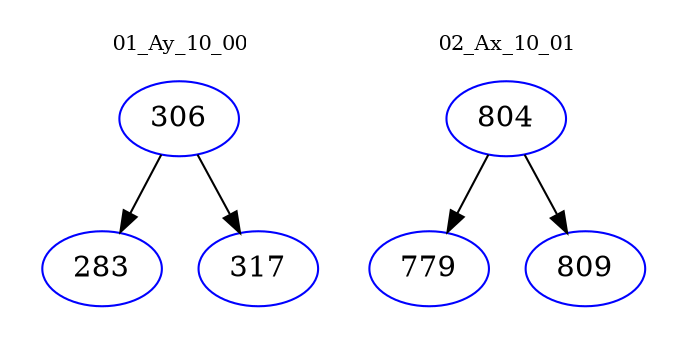digraph{
subgraph cluster_0 {
color = white
label = "01_Ay_10_00";
fontsize=10;
T0_306 [label="306", color="blue"]
T0_306 -> T0_283 [color="black"]
T0_283 [label="283", color="blue"]
T0_306 -> T0_317 [color="black"]
T0_317 [label="317", color="blue"]
}
subgraph cluster_1 {
color = white
label = "02_Ax_10_01";
fontsize=10;
T1_804 [label="804", color="blue"]
T1_804 -> T1_779 [color="black"]
T1_779 [label="779", color="blue"]
T1_804 -> T1_809 [color="black"]
T1_809 [label="809", color="blue"]
}
}
